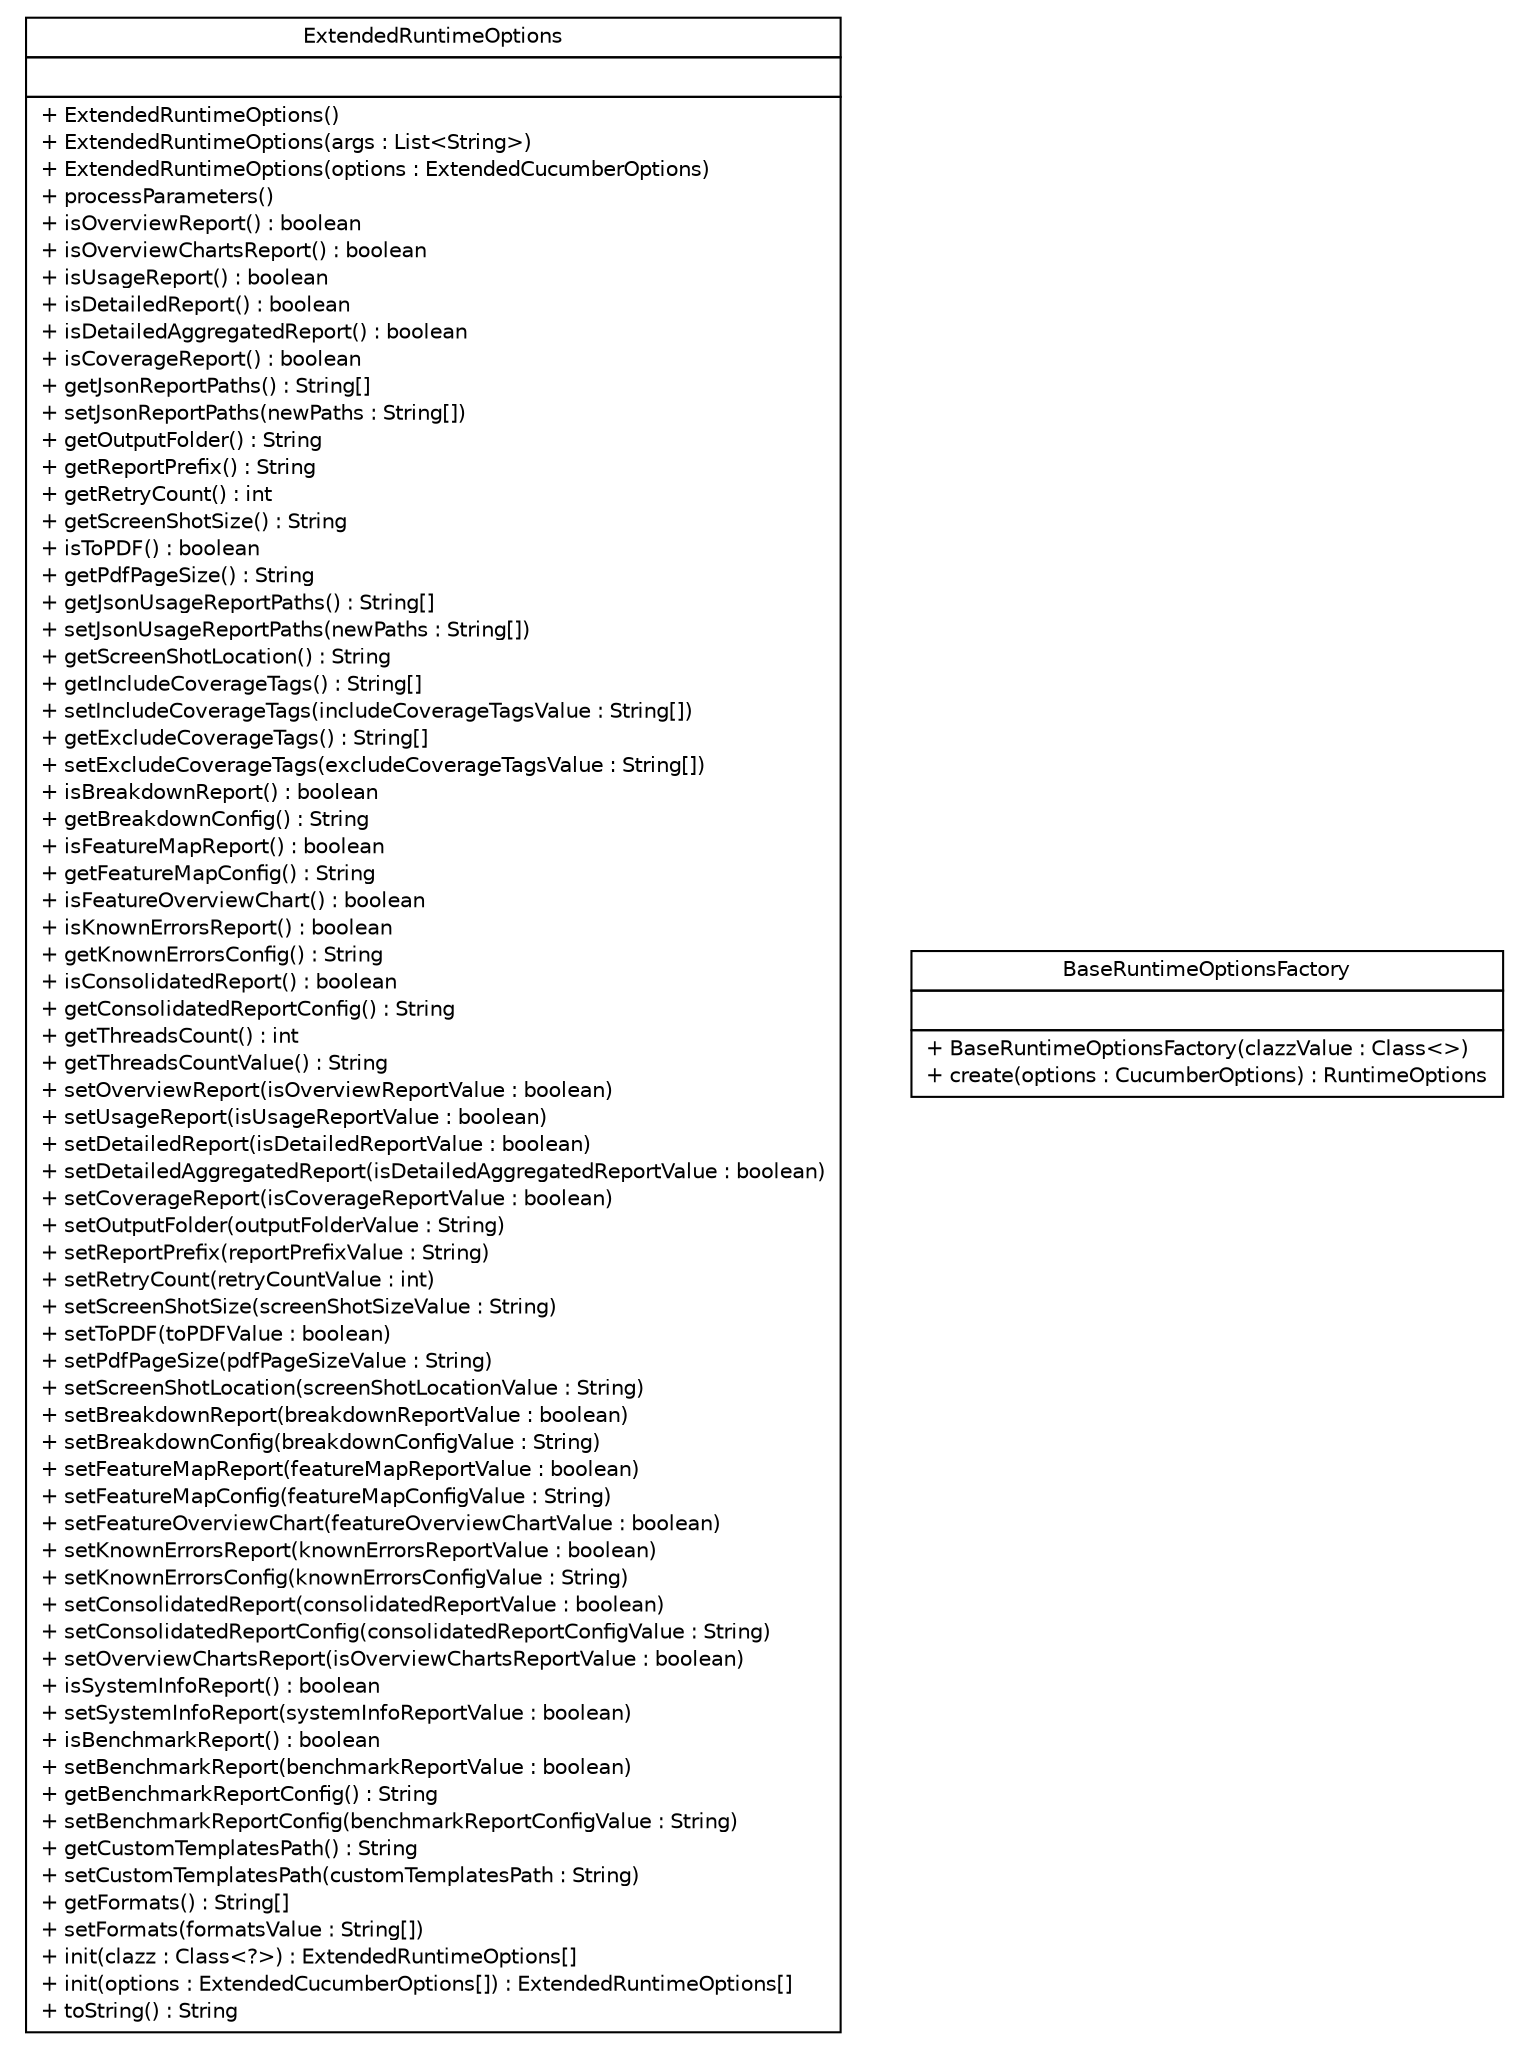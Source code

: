 #!/usr/local/bin/dot
#
# Class diagram 
# Generated by UMLGraph version R5_6 (http://www.umlgraph.org/)
#

digraph G {
	edge [fontname="Helvetica",fontsize=10,labelfontname="Helvetica",labelfontsize=10];
	node [fontname="Helvetica",fontsize=10,shape=plaintext];
	nodesep=0.25;
	ranksep=0.5;
	// com.github.mkolisnyk.cucumber.runner.runtime.ExtendedRuntimeOptions
	c1766 [label=<<table title="com.github.mkolisnyk.cucumber.runner.runtime.ExtendedRuntimeOptions" border="0" cellborder="1" cellspacing="0" cellpadding="2" port="p" href="./ExtendedRuntimeOptions.html">
		<tr><td><table border="0" cellspacing="0" cellpadding="1">
<tr><td align="center" balign="center"> ExtendedRuntimeOptions </td></tr>
		</table></td></tr>
		<tr><td><table border="0" cellspacing="0" cellpadding="1">
<tr><td align="left" balign="left">  </td></tr>
		</table></td></tr>
		<tr><td><table border="0" cellspacing="0" cellpadding="1">
<tr><td align="left" balign="left"> + ExtendedRuntimeOptions() </td></tr>
<tr><td align="left" balign="left"> + ExtendedRuntimeOptions(args : List&lt;String&gt;) </td></tr>
<tr><td align="left" balign="left"> + ExtendedRuntimeOptions(options : ExtendedCucumberOptions) </td></tr>
<tr><td align="left" balign="left"> + processParameters() </td></tr>
<tr><td align="left" balign="left"> + isOverviewReport() : boolean </td></tr>
<tr><td align="left" balign="left"> + isOverviewChartsReport() : boolean </td></tr>
<tr><td align="left" balign="left"> + isUsageReport() : boolean </td></tr>
<tr><td align="left" balign="left"> + isDetailedReport() : boolean </td></tr>
<tr><td align="left" balign="left"> + isDetailedAggregatedReport() : boolean </td></tr>
<tr><td align="left" balign="left"> + isCoverageReport() : boolean </td></tr>
<tr><td align="left" balign="left"> + getJsonReportPaths() : String[] </td></tr>
<tr><td align="left" balign="left"> + setJsonReportPaths(newPaths : String[]) </td></tr>
<tr><td align="left" balign="left"> + getOutputFolder() : String </td></tr>
<tr><td align="left" balign="left"> + getReportPrefix() : String </td></tr>
<tr><td align="left" balign="left"> + getRetryCount() : int </td></tr>
<tr><td align="left" balign="left"> + getScreenShotSize() : String </td></tr>
<tr><td align="left" balign="left"> + isToPDF() : boolean </td></tr>
<tr><td align="left" balign="left"> + getPdfPageSize() : String </td></tr>
<tr><td align="left" balign="left"> + getJsonUsageReportPaths() : String[] </td></tr>
<tr><td align="left" balign="left"> + setJsonUsageReportPaths(newPaths : String[]) </td></tr>
<tr><td align="left" balign="left"> + getScreenShotLocation() : String </td></tr>
<tr><td align="left" balign="left"> + getIncludeCoverageTags() : String[] </td></tr>
<tr><td align="left" balign="left"> + setIncludeCoverageTags(includeCoverageTagsValue : String[]) </td></tr>
<tr><td align="left" balign="left"> + getExcludeCoverageTags() : String[] </td></tr>
<tr><td align="left" balign="left"> + setExcludeCoverageTags(excludeCoverageTagsValue : String[]) </td></tr>
<tr><td align="left" balign="left"> + isBreakdownReport() : boolean </td></tr>
<tr><td align="left" balign="left"> + getBreakdownConfig() : String </td></tr>
<tr><td align="left" balign="left"> + isFeatureMapReport() : boolean </td></tr>
<tr><td align="left" balign="left"> + getFeatureMapConfig() : String </td></tr>
<tr><td align="left" balign="left"> + isFeatureOverviewChart() : boolean </td></tr>
<tr><td align="left" balign="left"> + isKnownErrorsReport() : boolean </td></tr>
<tr><td align="left" balign="left"> + getKnownErrorsConfig() : String </td></tr>
<tr><td align="left" balign="left"> + isConsolidatedReport() : boolean </td></tr>
<tr><td align="left" balign="left"> + getConsolidatedReportConfig() : String </td></tr>
<tr><td align="left" balign="left"> + getThreadsCount() : int </td></tr>
<tr><td align="left" balign="left"> + getThreadsCountValue() : String </td></tr>
<tr><td align="left" balign="left"> + setOverviewReport(isOverviewReportValue : boolean) </td></tr>
<tr><td align="left" balign="left"> + setUsageReport(isUsageReportValue : boolean) </td></tr>
<tr><td align="left" balign="left"> + setDetailedReport(isDetailedReportValue : boolean) </td></tr>
<tr><td align="left" balign="left"> + setDetailedAggregatedReport(isDetailedAggregatedReportValue : boolean) </td></tr>
<tr><td align="left" balign="left"> + setCoverageReport(isCoverageReportValue : boolean) </td></tr>
<tr><td align="left" balign="left"> + setOutputFolder(outputFolderValue : String) </td></tr>
<tr><td align="left" balign="left"> + setReportPrefix(reportPrefixValue : String) </td></tr>
<tr><td align="left" balign="left"> + setRetryCount(retryCountValue : int) </td></tr>
<tr><td align="left" balign="left"> + setScreenShotSize(screenShotSizeValue : String) </td></tr>
<tr><td align="left" balign="left"> + setToPDF(toPDFValue : boolean) </td></tr>
<tr><td align="left" balign="left"> + setPdfPageSize(pdfPageSizeValue : String) </td></tr>
<tr><td align="left" balign="left"> + setScreenShotLocation(screenShotLocationValue : String) </td></tr>
<tr><td align="left" balign="left"> + setBreakdownReport(breakdownReportValue : boolean) </td></tr>
<tr><td align="left" balign="left"> + setBreakdownConfig(breakdownConfigValue : String) </td></tr>
<tr><td align="left" balign="left"> + setFeatureMapReport(featureMapReportValue : boolean) </td></tr>
<tr><td align="left" balign="left"> + setFeatureMapConfig(featureMapConfigValue : String) </td></tr>
<tr><td align="left" balign="left"> + setFeatureOverviewChart(featureOverviewChartValue : boolean) </td></tr>
<tr><td align="left" balign="left"> + setKnownErrorsReport(knownErrorsReportValue : boolean) </td></tr>
<tr><td align="left" balign="left"> + setKnownErrorsConfig(knownErrorsConfigValue : String) </td></tr>
<tr><td align="left" balign="left"> + setConsolidatedReport(consolidatedReportValue : boolean) </td></tr>
<tr><td align="left" balign="left"> + setConsolidatedReportConfig(consolidatedReportConfigValue : String) </td></tr>
<tr><td align="left" balign="left"> + setOverviewChartsReport(isOverviewChartsReportValue : boolean) </td></tr>
<tr><td align="left" balign="left"> + isSystemInfoReport() : boolean </td></tr>
<tr><td align="left" balign="left"> + setSystemInfoReport(systemInfoReportValue : boolean) </td></tr>
<tr><td align="left" balign="left"> + isBenchmarkReport() : boolean </td></tr>
<tr><td align="left" balign="left"> + setBenchmarkReport(benchmarkReportValue : boolean) </td></tr>
<tr><td align="left" balign="left"> + getBenchmarkReportConfig() : String </td></tr>
<tr><td align="left" balign="left"> + setBenchmarkReportConfig(benchmarkReportConfigValue : String) </td></tr>
<tr><td align="left" balign="left"> + getCustomTemplatesPath() : String </td></tr>
<tr><td align="left" balign="left"> + setCustomTemplatesPath(customTemplatesPath : String) </td></tr>
<tr><td align="left" balign="left"> + getFormats() : String[] </td></tr>
<tr><td align="left" balign="left"> + setFormats(formatsValue : String[]) </td></tr>
<tr><td align="left" balign="left"> + init(clazz : Class&lt;?&gt;) : ExtendedRuntimeOptions[] </td></tr>
<tr><td align="left" balign="left"> + init(options : ExtendedCucumberOptions[]) : ExtendedRuntimeOptions[] </td></tr>
<tr><td align="left" balign="left"> + toString() : String </td></tr>
		</table></td></tr>
		</table>>, URL="./ExtendedRuntimeOptions.html", fontname="Helvetica", fontcolor="black", fontsize=10.0];
	// com.github.mkolisnyk.cucumber.runner.runtime.BaseRuntimeOptionsFactory
	c1767 [label=<<table title="com.github.mkolisnyk.cucumber.runner.runtime.BaseRuntimeOptionsFactory" border="0" cellborder="1" cellspacing="0" cellpadding="2" port="p" href="./BaseRuntimeOptionsFactory.html">
		<tr><td><table border="0" cellspacing="0" cellpadding="1">
<tr><td align="center" balign="center"> BaseRuntimeOptionsFactory </td></tr>
		</table></td></tr>
		<tr><td><table border="0" cellspacing="0" cellpadding="1">
<tr><td align="left" balign="left">  </td></tr>
		</table></td></tr>
		<tr><td><table border="0" cellspacing="0" cellpadding="1">
<tr><td align="left" balign="left"> + BaseRuntimeOptionsFactory(clazzValue : Class&lt;&gt;) </td></tr>
<tr><td align="left" balign="left"> + create(options : CucumberOptions) : RuntimeOptions </td></tr>
		</table></td></tr>
		</table>>, URL="./BaseRuntimeOptionsFactory.html", fontname="Helvetica", fontcolor="black", fontsize=10.0];
}

